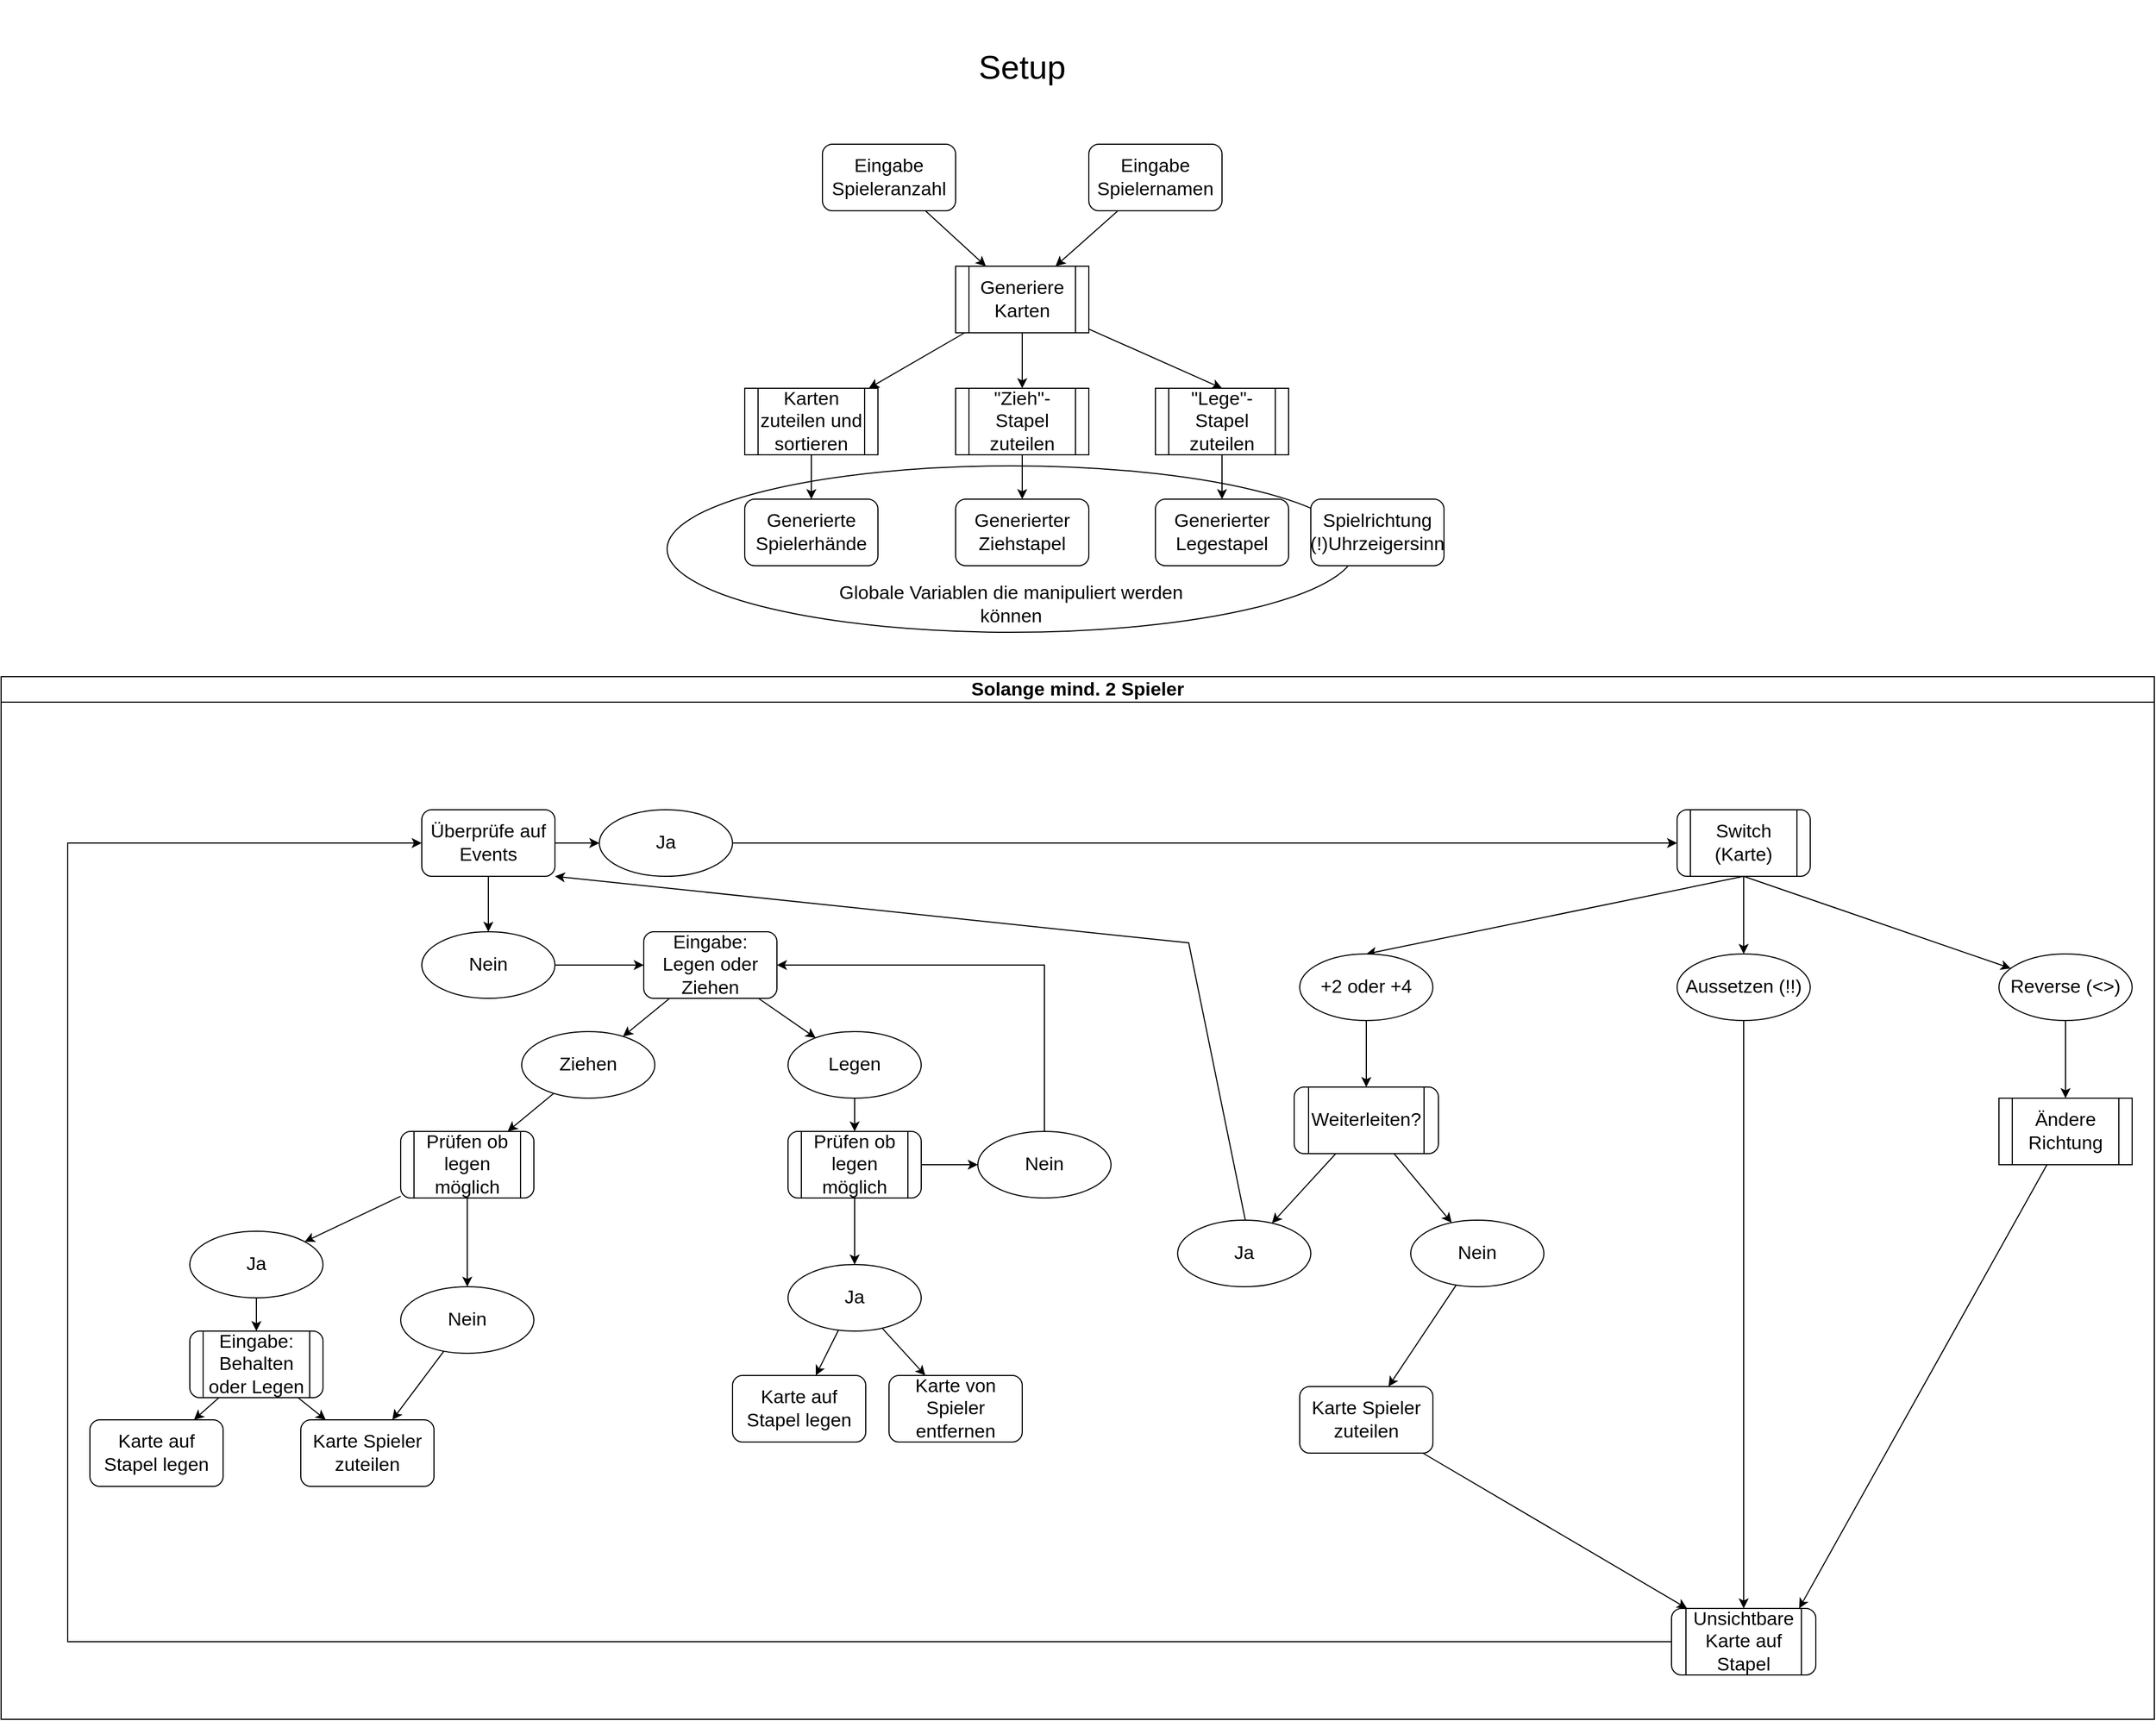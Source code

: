 <mxfile version="20.6.0" type="device"><diagram id="C5RBs43oDa-KdzZeNtuy" name="Page-1"><mxGraphModel dx="3236" dy="1097" grid="1" gridSize="10" guides="1" tooltips="1" connect="1" arrows="1" fold="1" page="1" pageScale="1" pageWidth="827" pageHeight="1169" math="0" shadow="0"><root><mxCell id="WIyWlLk6GJQsqaUBKTNV-0"/><mxCell id="WIyWlLk6GJQsqaUBKTNV-1" parent="WIyWlLk6GJQsqaUBKTNV-0"/><mxCell id="hkaCAyqLEyJyksVeO-Uj-1" value="&lt;div style=&quot;font-size: 30px;&quot;&gt;&lt;font style=&quot;font-size: 30px;&quot;&gt;Setup&lt;/font&gt;&lt;/div&gt;" style="text;html=1;strokeColor=none;fillColor=none;align=center;verticalAlign=middle;whiteSpace=wrap;rounded=0;" vertex="1" parent="WIyWlLk6GJQsqaUBKTNV-1"><mxGeometry x="490" y="50" width="480" height="120" as="geometry"/></mxCell><mxCell id="hkaCAyqLEyJyksVeO-Uj-11" value="" style="edgeStyle=none;rounded=0;orthogonalLoop=1;jettySize=auto;html=1;fontSize=17;" edge="1" parent="WIyWlLk6GJQsqaUBKTNV-1" source="hkaCAyqLEyJyksVeO-Uj-2" target="hkaCAyqLEyJyksVeO-Uj-5"><mxGeometry relative="1" as="geometry"/></mxCell><mxCell id="hkaCAyqLEyJyksVeO-Uj-2" value="Eingabe Spieleranzahl" style="rounded=1;whiteSpace=wrap;html=1;fontSize=17;" vertex="1" parent="WIyWlLk6GJQsqaUBKTNV-1"><mxGeometry x="550" y="180" width="120" height="60" as="geometry"/></mxCell><mxCell id="hkaCAyqLEyJyksVeO-Uj-3" value="&lt;div&gt;Generierte Spielerhände&lt;/div&gt;" style="rounded=1;whiteSpace=wrap;html=1;fontSize=17;" vertex="1" parent="WIyWlLk6GJQsqaUBKTNV-1"><mxGeometry x="480" y="500" width="120" height="60" as="geometry"/></mxCell><mxCell id="hkaCAyqLEyJyksVeO-Uj-13" value="" style="edgeStyle=none;rounded=0;orthogonalLoop=1;jettySize=auto;html=1;fontSize=17;entryX=0.75;entryY=0;entryDx=0;entryDy=0;" edge="1" parent="WIyWlLk6GJQsqaUBKTNV-1" source="hkaCAyqLEyJyksVeO-Uj-4" target="hkaCAyqLEyJyksVeO-Uj-5"><mxGeometry relative="1" as="geometry"><mxPoint x="640" y="320" as="targetPoint"/></mxGeometry></mxCell><mxCell id="hkaCAyqLEyJyksVeO-Uj-4" value="Eingabe Spielernamen" style="rounded=1;whiteSpace=wrap;html=1;fontSize=17;" vertex="1" parent="WIyWlLk6GJQsqaUBKTNV-1"><mxGeometry x="790" y="180" width="120" height="60" as="geometry"/></mxCell><mxCell id="hkaCAyqLEyJyksVeO-Uj-14" value="" style="edgeStyle=none;rounded=0;orthogonalLoop=1;jettySize=auto;html=1;fontSize=17;" edge="1" parent="WIyWlLk6GJQsqaUBKTNV-1" source="hkaCAyqLEyJyksVeO-Uj-5" target="hkaCAyqLEyJyksVeO-Uj-6"><mxGeometry relative="1" as="geometry"/></mxCell><mxCell id="hkaCAyqLEyJyksVeO-Uj-19" value="" style="edgeStyle=none;rounded=0;orthogonalLoop=1;jettySize=auto;html=1;fontSize=17;entryX=0.5;entryY=0;entryDx=0;entryDy=0;" edge="1" parent="WIyWlLk6GJQsqaUBKTNV-1" source="hkaCAyqLEyJyksVeO-Uj-5" target="hkaCAyqLEyJyksVeO-Uj-16"><mxGeometry relative="1" as="geometry"/></mxCell><mxCell id="hkaCAyqLEyJyksVeO-Uj-21" value="" style="edgeStyle=none;rounded=0;orthogonalLoop=1;jettySize=auto;html=1;fontSize=17;entryX=0.5;entryY=0;entryDx=0;entryDy=0;" edge="1" parent="WIyWlLk6GJQsqaUBKTNV-1" source="hkaCAyqLEyJyksVeO-Uj-5" target="hkaCAyqLEyJyksVeO-Uj-17"><mxGeometry relative="1" as="geometry"><mxPoint x="680" y="330" as="targetPoint"/></mxGeometry></mxCell><mxCell id="hkaCAyqLEyJyksVeO-Uj-5" value="Generiere Karten" style="shape=process;whiteSpace=wrap;html=1;backgroundOutline=1;fontSize=17;" vertex="1" parent="WIyWlLk6GJQsqaUBKTNV-1"><mxGeometry x="670" y="290" width="120" height="60" as="geometry"/></mxCell><mxCell id="hkaCAyqLEyJyksVeO-Uj-15" value="" style="edgeStyle=none;rounded=0;orthogonalLoop=1;jettySize=auto;html=1;fontSize=17;" edge="1" parent="WIyWlLk6GJQsqaUBKTNV-1" source="hkaCAyqLEyJyksVeO-Uj-6" target="hkaCAyqLEyJyksVeO-Uj-3"><mxGeometry relative="1" as="geometry"/></mxCell><mxCell id="hkaCAyqLEyJyksVeO-Uj-6" value="Karten zuteilen und sortieren" style="shape=process;whiteSpace=wrap;html=1;backgroundOutline=1;fontSize=17;" vertex="1" parent="WIyWlLk6GJQsqaUBKTNV-1"><mxGeometry x="480" y="400" width="120" height="60" as="geometry"/></mxCell><mxCell id="hkaCAyqLEyJyksVeO-Uj-25" value="" style="edgeStyle=none;rounded=0;orthogonalLoop=1;jettySize=auto;html=1;fontSize=17;" edge="1" parent="WIyWlLk6GJQsqaUBKTNV-1" source="hkaCAyqLEyJyksVeO-Uj-16" target="hkaCAyqLEyJyksVeO-Uj-22"><mxGeometry relative="1" as="geometry"/></mxCell><mxCell id="hkaCAyqLEyJyksVeO-Uj-16" value="&lt;div&gt;&quot;Zieh&quot;-Stapel zuteilen&lt;/div&gt;" style="shape=process;whiteSpace=wrap;html=1;backgroundOutline=1;fontSize=17;" vertex="1" parent="WIyWlLk6GJQsqaUBKTNV-1"><mxGeometry x="670" y="400" width="120" height="60" as="geometry"/></mxCell><mxCell id="hkaCAyqLEyJyksVeO-Uj-24" value="" style="edgeStyle=none;rounded=0;orthogonalLoop=1;jettySize=auto;html=1;fontSize=17;" edge="1" parent="WIyWlLk6GJQsqaUBKTNV-1" source="hkaCAyqLEyJyksVeO-Uj-17" target="hkaCAyqLEyJyksVeO-Uj-23"><mxGeometry relative="1" as="geometry"/></mxCell><mxCell id="hkaCAyqLEyJyksVeO-Uj-17" value="&lt;div&gt;&quot;Lege&quot;-Stapel zuteilen&lt;/div&gt;" style="shape=process;whiteSpace=wrap;html=1;backgroundOutline=1;fontSize=17;" vertex="1" parent="WIyWlLk6GJQsqaUBKTNV-1"><mxGeometry x="850" y="400" width="120" height="60" as="geometry"/></mxCell><mxCell id="hkaCAyqLEyJyksVeO-Uj-22" value="&lt;div&gt;Generierter Ziehstapel&lt;/div&gt;" style="rounded=1;whiteSpace=wrap;html=1;fontSize=17;" vertex="1" parent="WIyWlLk6GJQsqaUBKTNV-1"><mxGeometry x="670" y="500" width="120" height="60" as="geometry"/></mxCell><mxCell id="hkaCAyqLEyJyksVeO-Uj-23" value="&lt;div&gt;Generierter Legestapel&lt;/div&gt;" style="rounded=1;whiteSpace=wrap;html=1;fontSize=17;" vertex="1" parent="WIyWlLk6GJQsqaUBKTNV-1"><mxGeometry x="850" y="500" width="120" height="60" as="geometry"/></mxCell><mxCell id="hkaCAyqLEyJyksVeO-Uj-26" value="" style="ellipse;whiteSpace=wrap;html=1;fontSize=17;fillColor=none;" vertex="1" parent="WIyWlLk6GJQsqaUBKTNV-1"><mxGeometry x="410" y="470" width="620" height="150" as="geometry"/></mxCell><mxCell id="hkaCAyqLEyJyksVeO-Uj-27" value="Globale Variablen die manipuliert werden können" style="text;html=1;strokeColor=none;fillColor=none;align=center;verticalAlign=middle;whiteSpace=wrap;rounded=0;fontSize=17;" vertex="1" parent="WIyWlLk6GJQsqaUBKTNV-1"><mxGeometry x="555" y="580" width="330" height="30" as="geometry"/></mxCell><mxCell id="hkaCAyqLEyJyksVeO-Uj-28" value="&lt;div&gt;Spielrichtung&lt;/div&gt;&lt;div&gt;(!)Uhrzeigersinn&lt;br&gt;&lt;/div&gt;" style="rounded=1;whiteSpace=wrap;html=1;fontSize=17;" vertex="1" parent="WIyWlLk6GJQsqaUBKTNV-1"><mxGeometry x="990" y="500" width="120" height="60" as="geometry"/></mxCell><mxCell id="hkaCAyqLEyJyksVeO-Uj-29" value="&lt;div&gt;Solange mind. 2 Spieler&lt;/div&gt;" style="swimlane;whiteSpace=wrap;html=1;fontSize=17;" vertex="1" parent="WIyWlLk6GJQsqaUBKTNV-1"><mxGeometry x="-190" y="660" width="1940" height="940" as="geometry"/></mxCell><mxCell id="hkaCAyqLEyJyksVeO-Uj-35" value="" style="edgeStyle=none;rounded=0;orthogonalLoop=1;jettySize=auto;html=1;fontSize=17;" edge="1" parent="hkaCAyqLEyJyksVeO-Uj-29" source="hkaCAyqLEyJyksVeO-Uj-33" target="hkaCAyqLEyJyksVeO-Uj-34"><mxGeometry relative="1" as="geometry"/></mxCell><mxCell id="hkaCAyqLEyJyksVeO-Uj-39" value="" style="edgeStyle=none;rounded=0;orthogonalLoop=1;jettySize=auto;html=1;fontSize=17;" edge="1" parent="hkaCAyqLEyJyksVeO-Uj-29" source="hkaCAyqLEyJyksVeO-Uj-33" target="hkaCAyqLEyJyksVeO-Uj-38"><mxGeometry relative="1" as="geometry"/></mxCell><mxCell id="hkaCAyqLEyJyksVeO-Uj-33" value="&lt;div&gt;Überprüfe auf Events&lt;/div&gt;" style="rounded=1;whiteSpace=wrap;html=1;fontSize=17;" vertex="1" parent="hkaCAyqLEyJyksVeO-Uj-29"><mxGeometry x="379" y="120" width="120" height="60" as="geometry"/></mxCell><mxCell id="hkaCAyqLEyJyksVeO-Uj-37" value="" style="edgeStyle=none;rounded=0;orthogonalLoop=1;jettySize=auto;html=1;fontSize=17;" edge="1" parent="hkaCAyqLEyJyksVeO-Uj-29" source="hkaCAyqLEyJyksVeO-Uj-34" target="hkaCAyqLEyJyksVeO-Uj-36"><mxGeometry relative="1" as="geometry"/></mxCell><mxCell id="hkaCAyqLEyJyksVeO-Uj-34" value="&lt;div&gt;Ja&lt;/div&gt;" style="ellipse;whiteSpace=wrap;html=1;fontSize=17;rounded=1;" vertex="1" parent="hkaCAyqLEyJyksVeO-Uj-29"><mxGeometry x="539" y="120" width="120" height="60" as="geometry"/></mxCell><mxCell id="hkaCAyqLEyJyksVeO-Uj-80" value="" style="rounded=0;orthogonalLoop=1;jettySize=auto;html=1;strokeWidth=1;fontSize=17;exitX=0.5;exitY=1;exitDx=0;exitDy=0;entryX=0.5;entryY=0;entryDx=0;entryDy=0;" edge="1" parent="hkaCAyqLEyJyksVeO-Uj-29" source="hkaCAyqLEyJyksVeO-Uj-36" target="hkaCAyqLEyJyksVeO-Uj-79"><mxGeometry relative="1" as="geometry"/></mxCell><mxCell id="hkaCAyqLEyJyksVeO-Uj-82" value="" style="edgeStyle=none;rounded=0;orthogonalLoop=1;jettySize=auto;html=1;strokeWidth=1;fontSize=17;exitX=0.5;exitY=1;exitDx=0;exitDy=0;" edge="1" parent="hkaCAyqLEyJyksVeO-Uj-29" source="hkaCAyqLEyJyksVeO-Uj-36" target="hkaCAyqLEyJyksVeO-Uj-81"><mxGeometry relative="1" as="geometry"/></mxCell><mxCell id="hkaCAyqLEyJyksVeO-Uj-84" value="" style="edgeStyle=none;rounded=0;orthogonalLoop=1;jettySize=auto;html=1;strokeWidth=1;fontSize=17;exitX=0.5;exitY=1;exitDx=0;exitDy=0;" edge="1" parent="hkaCAyqLEyJyksVeO-Uj-29" source="hkaCAyqLEyJyksVeO-Uj-36" target="hkaCAyqLEyJyksVeO-Uj-83"><mxGeometry relative="1" as="geometry"/></mxCell><mxCell id="hkaCAyqLEyJyksVeO-Uj-36" value="Switch (Karte)" style="shape=process;whiteSpace=wrap;html=1;backgroundOutline=1;fontSize=17;rounded=1;" vertex="1" parent="hkaCAyqLEyJyksVeO-Uj-29"><mxGeometry x="1510" y="120" width="120" height="60" as="geometry"/></mxCell><mxCell id="hkaCAyqLEyJyksVeO-Uj-41" value="" style="edgeStyle=none;rounded=0;orthogonalLoop=1;jettySize=auto;html=1;fontSize=17;" edge="1" parent="hkaCAyqLEyJyksVeO-Uj-29" source="hkaCAyqLEyJyksVeO-Uj-38" target="hkaCAyqLEyJyksVeO-Uj-40"><mxGeometry relative="1" as="geometry"/></mxCell><mxCell id="hkaCAyqLEyJyksVeO-Uj-38" value="Nein" style="ellipse;whiteSpace=wrap;html=1;fontSize=17;rounded=1;" vertex="1" parent="hkaCAyqLEyJyksVeO-Uj-29"><mxGeometry x="379" y="230" width="120" height="60" as="geometry"/></mxCell><mxCell id="hkaCAyqLEyJyksVeO-Uj-43" value="" style="edgeStyle=none;rounded=0;orthogonalLoop=1;jettySize=auto;html=1;fontSize=17;" edge="1" parent="hkaCAyqLEyJyksVeO-Uj-29" source="hkaCAyqLEyJyksVeO-Uj-40" target="hkaCAyqLEyJyksVeO-Uj-42"><mxGeometry relative="1" as="geometry"/></mxCell><mxCell id="hkaCAyqLEyJyksVeO-Uj-45" value="" style="edgeStyle=none;rounded=0;orthogonalLoop=1;jettySize=auto;html=1;fontSize=17;" edge="1" parent="hkaCAyqLEyJyksVeO-Uj-29" source="hkaCAyqLEyJyksVeO-Uj-40" target="hkaCAyqLEyJyksVeO-Uj-44"><mxGeometry relative="1" as="geometry"/></mxCell><mxCell id="hkaCAyqLEyJyksVeO-Uj-40" value="Eingabe: Legen oder Ziehen" style="whiteSpace=wrap;html=1;fontSize=17;rounded=1;" vertex="1" parent="hkaCAyqLEyJyksVeO-Uj-29"><mxGeometry x="579" y="230" width="120" height="60" as="geometry"/></mxCell><mxCell id="hkaCAyqLEyJyksVeO-Uj-47" value="" style="edgeStyle=none;rounded=0;orthogonalLoop=1;jettySize=auto;html=1;fontSize=17;" edge="1" parent="hkaCAyqLEyJyksVeO-Uj-29" source="hkaCAyqLEyJyksVeO-Uj-42" target="hkaCAyqLEyJyksVeO-Uj-46"><mxGeometry relative="1" as="geometry"/></mxCell><mxCell id="hkaCAyqLEyJyksVeO-Uj-42" value="Ziehen" style="ellipse;whiteSpace=wrap;html=1;fontSize=17;rounded=1;" vertex="1" parent="hkaCAyqLEyJyksVeO-Uj-29"><mxGeometry x="469" y="320" width="120" height="60" as="geometry"/></mxCell><mxCell id="hkaCAyqLEyJyksVeO-Uj-64" value="" style="edgeStyle=none;rounded=0;orthogonalLoop=1;jettySize=auto;html=1;fontSize=17;" edge="1" parent="hkaCAyqLEyJyksVeO-Uj-29" source="hkaCAyqLEyJyksVeO-Uj-44" target="hkaCAyqLEyJyksVeO-Uj-63"><mxGeometry relative="1" as="geometry"/></mxCell><mxCell id="hkaCAyqLEyJyksVeO-Uj-44" value="Legen" style="ellipse;whiteSpace=wrap;html=1;fontSize=17;rounded=1;" vertex="1" parent="hkaCAyqLEyJyksVeO-Uj-29"><mxGeometry x="709" y="320" width="120" height="60" as="geometry"/></mxCell><mxCell id="hkaCAyqLEyJyksVeO-Uj-49" value="" style="edgeStyle=none;rounded=0;orthogonalLoop=1;jettySize=auto;html=1;fontSize=17;" edge="1" parent="hkaCAyqLEyJyksVeO-Uj-29" source="hkaCAyqLEyJyksVeO-Uj-46" target="hkaCAyqLEyJyksVeO-Uj-48"><mxGeometry relative="1" as="geometry"/></mxCell><mxCell id="hkaCAyqLEyJyksVeO-Uj-61" value="" style="edgeStyle=none;rounded=0;orthogonalLoop=1;jettySize=auto;html=1;fontSize=17;" edge="1" parent="hkaCAyqLEyJyksVeO-Uj-29" source="hkaCAyqLEyJyksVeO-Uj-46" target="hkaCAyqLEyJyksVeO-Uj-60"><mxGeometry relative="1" as="geometry"/></mxCell><mxCell id="hkaCAyqLEyJyksVeO-Uj-46" value="Prüfen ob legen möglich" style="shape=process;whiteSpace=wrap;html=1;backgroundOutline=1;fontSize=17;rounded=1;" vertex="1" parent="hkaCAyqLEyJyksVeO-Uj-29"><mxGeometry x="360" y="410" width="120" height="60" as="geometry"/></mxCell><mxCell id="hkaCAyqLEyJyksVeO-Uj-51" value="" style="edgeStyle=none;rounded=0;orthogonalLoop=1;jettySize=auto;html=1;fontSize=17;" edge="1" parent="hkaCAyqLEyJyksVeO-Uj-29" source="hkaCAyqLEyJyksVeO-Uj-48" target="hkaCAyqLEyJyksVeO-Uj-50"><mxGeometry relative="1" as="geometry"/></mxCell><mxCell id="hkaCAyqLEyJyksVeO-Uj-48" value="Ja" style="ellipse;whiteSpace=wrap;html=1;fontSize=17;rounded=1;" vertex="1" parent="hkaCAyqLEyJyksVeO-Uj-29"><mxGeometry x="170" y="500" width="120" height="60" as="geometry"/></mxCell><mxCell id="hkaCAyqLEyJyksVeO-Uj-55" value="" style="edgeStyle=none;rounded=0;orthogonalLoop=1;jettySize=auto;html=1;fontSize=17;" edge="1" parent="hkaCAyqLEyJyksVeO-Uj-29" source="hkaCAyqLEyJyksVeO-Uj-50" target="hkaCAyqLEyJyksVeO-Uj-54"><mxGeometry relative="1" as="geometry"/></mxCell><mxCell id="hkaCAyqLEyJyksVeO-Uj-57" value="" style="edgeStyle=none;rounded=0;orthogonalLoop=1;jettySize=auto;html=1;fontSize=17;" edge="1" parent="hkaCAyqLEyJyksVeO-Uj-29" source="hkaCAyqLEyJyksVeO-Uj-50" target="hkaCAyqLEyJyksVeO-Uj-56"><mxGeometry relative="1" as="geometry"/></mxCell><mxCell id="hkaCAyqLEyJyksVeO-Uj-50" value="Eingabe: Behalten oder Legen" style="shape=process;whiteSpace=wrap;html=1;backgroundOutline=1;fontSize=17;rounded=1;" vertex="1" parent="hkaCAyqLEyJyksVeO-Uj-29"><mxGeometry x="170" y="590" width="120" height="60" as="geometry"/></mxCell><mxCell id="hkaCAyqLEyJyksVeO-Uj-54" value="Karte Spieler zuteilen" style="whiteSpace=wrap;html=1;fontSize=17;rounded=1;" vertex="1" parent="hkaCAyqLEyJyksVeO-Uj-29"><mxGeometry x="270" y="670" width="120" height="60" as="geometry"/></mxCell><mxCell id="hkaCAyqLEyJyksVeO-Uj-56" value="Karte auf Stapel legen" style="whiteSpace=wrap;html=1;fontSize=17;rounded=1;" vertex="1" parent="hkaCAyqLEyJyksVeO-Uj-29"><mxGeometry x="80" y="670" width="120" height="60" as="geometry"/></mxCell><mxCell id="hkaCAyqLEyJyksVeO-Uj-62" value="" style="edgeStyle=none;rounded=0;orthogonalLoop=1;jettySize=auto;html=1;fontSize=17;" edge="1" parent="hkaCAyqLEyJyksVeO-Uj-29" source="hkaCAyqLEyJyksVeO-Uj-60" target="hkaCAyqLEyJyksVeO-Uj-54"><mxGeometry relative="1" as="geometry"/></mxCell><mxCell id="hkaCAyqLEyJyksVeO-Uj-60" value="Nein" style="ellipse;whiteSpace=wrap;html=1;fontSize=17;rounded=1;" vertex="1" parent="hkaCAyqLEyJyksVeO-Uj-29"><mxGeometry x="360" y="550" width="120" height="60" as="geometry"/></mxCell><mxCell id="hkaCAyqLEyJyksVeO-Uj-66" value="" style="edgeStyle=none;rounded=0;orthogonalLoop=1;jettySize=auto;html=1;fontSize=17;" edge="1" parent="hkaCAyqLEyJyksVeO-Uj-29" source="hkaCAyqLEyJyksVeO-Uj-63" target="hkaCAyqLEyJyksVeO-Uj-65"><mxGeometry relative="1" as="geometry"/></mxCell><mxCell id="hkaCAyqLEyJyksVeO-Uj-72" value="" style="edgeStyle=none;rounded=0;orthogonalLoop=1;jettySize=auto;html=1;fontSize=17;" edge="1" parent="hkaCAyqLEyJyksVeO-Uj-29" source="hkaCAyqLEyJyksVeO-Uj-63" target="hkaCAyqLEyJyksVeO-Uj-71"><mxGeometry relative="1" as="geometry"/></mxCell><mxCell id="hkaCAyqLEyJyksVeO-Uj-63" value="Prüfen ob legen möglich" style="shape=process;whiteSpace=wrap;html=1;backgroundOutline=1;fontSize=17;rounded=1;" vertex="1" parent="hkaCAyqLEyJyksVeO-Uj-29"><mxGeometry x="709" y="410" width="120" height="60" as="geometry"/></mxCell><mxCell id="hkaCAyqLEyJyksVeO-Uj-68" value="" style="edgeStyle=none;rounded=0;orthogonalLoop=1;jettySize=auto;html=1;fontSize=17;" edge="1" parent="hkaCAyqLEyJyksVeO-Uj-29" source="hkaCAyqLEyJyksVeO-Uj-65" target="hkaCAyqLEyJyksVeO-Uj-67"><mxGeometry relative="1" as="geometry"/></mxCell><mxCell id="hkaCAyqLEyJyksVeO-Uj-70" value="" style="edgeStyle=none;rounded=0;orthogonalLoop=1;jettySize=auto;html=1;fontSize=17;" edge="1" parent="hkaCAyqLEyJyksVeO-Uj-29" source="hkaCAyqLEyJyksVeO-Uj-65" target="hkaCAyqLEyJyksVeO-Uj-69"><mxGeometry relative="1" as="geometry"/></mxCell><mxCell id="hkaCAyqLEyJyksVeO-Uj-65" value="Ja" style="ellipse;whiteSpace=wrap;html=1;fontSize=17;rounded=1;" vertex="1" parent="hkaCAyqLEyJyksVeO-Uj-29"><mxGeometry x="709" y="530" width="120" height="60" as="geometry"/></mxCell><mxCell id="hkaCAyqLEyJyksVeO-Uj-67" value="Karte auf Stapel legen" style="whiteSpace=wrap;html=1;fontSize=17;rounded=1;" vertex="1" parent="hkaCAyqLEyJyksVeO-Uj-29"><mxGeometry x="659" y="630" width="120" height="60" as="geometry"/></mxCell><mxCell id="hkaCAyqLEyJyksVeO-Uj-69" value="Karte von Spieler entfernen" style="whiteSpace=wrap;html=1;fontSize=17;rounded=1;" vertex="1" parent="hkaCAyqLEyJyksVeO-Uj-29"><mxGeometry x="800" y="630" width="120" height="60" as="geometry"/></mxCell><mxCell id="hkaCAyqLEyJyksVeO-Uj-71" value="Nein" style="ellipse;whiteSpace=wrap;html=1;fontSize=17;rounded=1;" vertex="1" parent="hkaCAyqLEyJyksVeO-Uj-29"><mxGeometry x="880" y="410" width="120" height="60" as="geometry"/></mxCell><mxCell id="hkaCAyqLEyJyksVeO-Uj-76" value="" style="edgeStyle=none;orthogonalLoop=1;jettySize=auto;html=1;rounded=0;fontSize=17;entryX=1;entryY=0.5;entryDx=0;entryDy=0;exitX=0.5;exitY=0;exitDx=0;exitDy=0;" edge="1" parent="hkaCAyqLEyJyksVeO-Uj-29" source="hkaCAyqLEyJyksVeO-Uj-71" target="hkaCAyqLEyJyksVeO-Uj-40"><mxGeometry width="80" relative="1" as="geometry"><mxPoint x="940" y="400" as="sourcePoint"/><mxPoint x="930" y="259.5" as="targetPoint"/><Array as="points"><mxPoint x="940" y="260"/></Array></mxGeometry></mxCell><mxCell id="hkaCAyqLEyJyksVeO-Uj-88" value="" style="edgeStyle=none;rounded=0;orthogonalLoop=1;jettySize=auto;html=1;strokeWidth=1;fontSize=17;" edge="1" parent="hkaCAyqLEyJyksVeO-Uj-29" source="hkaCAyqLEyJyksVeO-Uj-79" target="hkaCAyqLEyJyksVeO-Uj-87"><mxGeometry relative="1" as="geometry"/></mxCell><mxCell id="hkaCAyqLEyJyksVeO-Uj-79" value="+2 oder +4" style="ellipse;whiteSpace=wrap;html=1;fontSize=17;rounded=1;" vertex="1" parent="hkaCAyqLEyJyksVeO-Uj-29"><mxGeometry x="1170" y="250" width="120" height="60" as="geometry"/></mxCell><mxCell id="hkaCAyqLEyJyksVeO-Uj-100" value="" style="edgeStyle=none;rounded=0;orthogonalLoop=1;jettySize=auto;html=1;strokeWidth=1;fontSize=17;entryX=0.5;entryY=0;entryDx=0;entryDy=0;" edge="1" parent="hkaCAyqLEyJyksVeO-Uj-29" source="hkaCAyqLEyJyksVeO-Uj-81"><mxGeometry relative="1" as="geometry"><mxPoint x="1570" y="840" as="targetPoint"/></mxGeometry></mxCell><mxCell id="hkaCAyqLEyJyksVeO-Uj-81" value="Aussetzen (!!)" style="ellipse;whiteSpace=wrap;html=1;fontSize=17;rounded=1;" vertex="1" parent="hkaCAyqLEyJyksVeO-Uj-29"><mxGeometry x="1510" y="250" width="120" height="60" as="geometry"/></mxCell><mxCell id="hkaCAyqLEyJyksVeO-Uj-102" value="" style="edgeStyle=none;rounded=0;orthogonalLoop=1;jettySize=auto;html=1;strokeWidth=1;fontSize=17;" edge="1" parent="hkaCAyqLEyJyksVeO-Uj-29" source="hkaCAyqLEyJyksVeO-Uj-83" target="hkaCAyqLEyJyksVeO-Uj-101"><mxGeometry relative="1" as="geometry"/></mxCell><mxCell id="hkaCAyqLEyJyksVeO-Uj-83" value="Reverse (&amp;lt;&amp;gt;)" style="ellipse;whiteSpace=wrap;html=1;fontSize=17;rounded=1;" vertex="1" parent="hkaCAyqLEyJyksVeO-Uj-29"><mxGeometry x="1800" y="250" width="120" height="60" as="geometry"/></mxCell><mxCell id="hkaCAyqLEyJyksVeO-Uj-90" value="" style="edgeStyle=none;rounded=0;orthogonalLoop=1;jettySize=auto;html=1;strokeWidth=1;fontSize=17;" edge="1" parent="hkaCAyqLEyJyksVeO-Uj-29" source="hkaCAyqLEyJyksVeO-Uj-87" target="hkaCAyqLEyJyksVeO-Uj-89"><mxGeometry relative="1" as="geometry"/></mxCell><mxCell id="hkaCAyqLEyJyksVeO-Uj-92" value="" style="edgeStyle=none;rounded=0;orthogonalLoop=1;jettySize=auto;html=1;strokeWidth=1;fontSize=17;" edge="1" parent="hkaCAyqLEyJyksVeO-Uj-29" source="hkaCAyqLEyJyksVeO-Uj-87" target="hkaCAyqLEyJyksVeO-Uj-91"><mxGeometry relative="1" as="geometry"/></mxCell><mxCell id="hkaCAyqLEyJyksVeO-Uj-87" value="Weiterleiten?" style="shape=process;whiteSpace=wrap;html=1;backgroundOutline=1;fontSize=17;rounded=1;" vertex="1" parent="hkaCAyqLEyJyksVeO-Uj-29"><mxGeometry x="1165" y="370" width="130" height="60" as="geometry"/></mxCell><mxCell id="hkaCAyqLEyJyksVeO-Uj-89" value="Ja" style="ellipse;whiteSpace=wrap;html=1;fontSize=17;rounded=1;" vertex="1" parent="hkaCAyqLEyJyksVeO-Uj-29"><mxGeometry x="1060" y="490" width="120" height="60" as="geometry"/></mxCell><mxCell id="hkaCAyqLEyJyksVeO-Uj-95" value="" style="edgeStyle=none;rounded=0;orthogonalLoop=1;jettySize=auto;html=1;strokeWidth=1;fontSize=17;" edge="1" parent="hkaCAyqLEyJyksVeO-Uj-29" source="hkaCAyqLEyJyksVeO-Uj-91" target="hkaCAyqLEyJyksVeO-Uj-94"><mxGeometry relative="1" as="geometry"/></mxCell><mxCell id="hkaCAyqLEyJyksVeO-Uj-91" value="Nein" style="ellipse;whiteSpace=wrap;html=1;fontSize=17;rounded=1;" vertex="1" parent="hkaCAyqLEyJyksVeO-Uj-29"><mxGeometry x="1270" y="490" width="120" height="60" as="geometry"/></mxCell><mxCell id="hkaCAyqLEyJyksVeO-Uj-93" value="" style="edgeStyle=none;orthogonalLoop=1;jettySize=auto;html=1;rounded=0;fontSize=17;entryX=1;entryY=1;entryDx=0;entryDy=0;exitX=0.5;exitY=0;exitDx=0;exitDy=0;" edge="1" parent="hkaCAyqLEyJyksVeO-Uj-29" target="hkaCAyqLEyJyksVeO-Uj-33"><mxGeometry width="80" relative="1" as="geometry"><mxPoint x="1121" y="490" as="sourcePoint"/><mxPoint x="880" y="340" as="targetPoint"/><Array as="points"><mxPoint x="1070" y="240"/></Array></mxGeometry></mxCell><mxCell id="hkaCAyqLEyJyksVeO-Uj-98" value="" style="edgeStyle=none;rounded=0;orthogonalLoop=1;jettySize=auto;html=1;strokeWidth=1;fontSize=17;" edge="1" parent="hkaCAyqLEyJyksVeO-Uj-29" source="hkaCAyqLEyJyksVeO-Uj-94"><mxGeometry relative="1" as="geometry"><mxPoint x="1519" y="840" as="targetPoint"/></mxGeometry></mxCell><mxCell id="hkaCAyqLEyJyksVeO-Uj-94" value="Karte Spieler zuteilen" style="whiteSpace=wrap;html=1;fontSize=17;rounded=1;" vertex="1" parent="hkaCAyqLEyJyksVeO-Uj-29"><mxGeometry x="1170" y="640" width="120" height="60" as="geometry"/></mxCell><mxCell id="hkaCAyqLEyJyksVeO-Uj-108" value="" style="edgeStyle=none;rounded=0;orthogonalLoop=1;jettySize=auto;html=1;strokeWidth=1;fontSize=17;entryX=0;entryY=0.5;entryDx=0;entryDy=0;" edge="1" parent="hkaCAyqLEyJyksVeO-Uj-29" target="hkaCAyqLEyJyksVeO-Uj-33"><mxGeometry relative="1" as="geometry"><mxPoint x="1505" y="870" as="sourcePoint"/><mxPoint x="-100" y="290" as="targetPoint"/><Array as="points"><mxPoint x="60" y="870"/><mxPoint x="60" y="150"/></Array></mxGeometry></mxCell><mxCell id="hkaCAyqLEyJyksVeO-Uj-97" value="Unsichtbare Karte auf Stapel" style="shape=process;whiteSpace=wrap;html=1;backgroundOutline=1;fontSize=17;rounded=1;" vertex="1" parent="hkaCAyqLEyJyksVeO-Uj-29"><mxGeometry x="1505" y="840" width="130" height="60" as="geometry"/></mxCell><mxCell id="hkaCAyqLEyJyksVeO-Uj-106" value="" style="edgeStyle=none;rounded=0;orthogonalLoop=1;jettySize=auto;html=1;strokeWidth=1;fontSize=17;" edge="1" parent="hkaCAyqLEyJyksVeO-Uj-29" source="hkaCAyqLEyJyksVeO-Uj-101"><mxGeometry relative="1" as="geometry"><mxPoint x="1620" y="840" as="targetPoint"/></mxGeometry></mxCell><mxCell id="hkaCAyqLEyJyksVeO-Uj-101" value="Ändere Richtung" style="shape=process;whiteSpace=wrap;html=1;backgroundOutline=1;fontSize=17;" vertex="1" parent="hkaCAyqLEyJyksVeO-Uj-29"><mxGeometry x="1800" y="380" width="120" height="60" as="geometry"/></mxCell></root></mxGraphModel></diagram></mxfile>